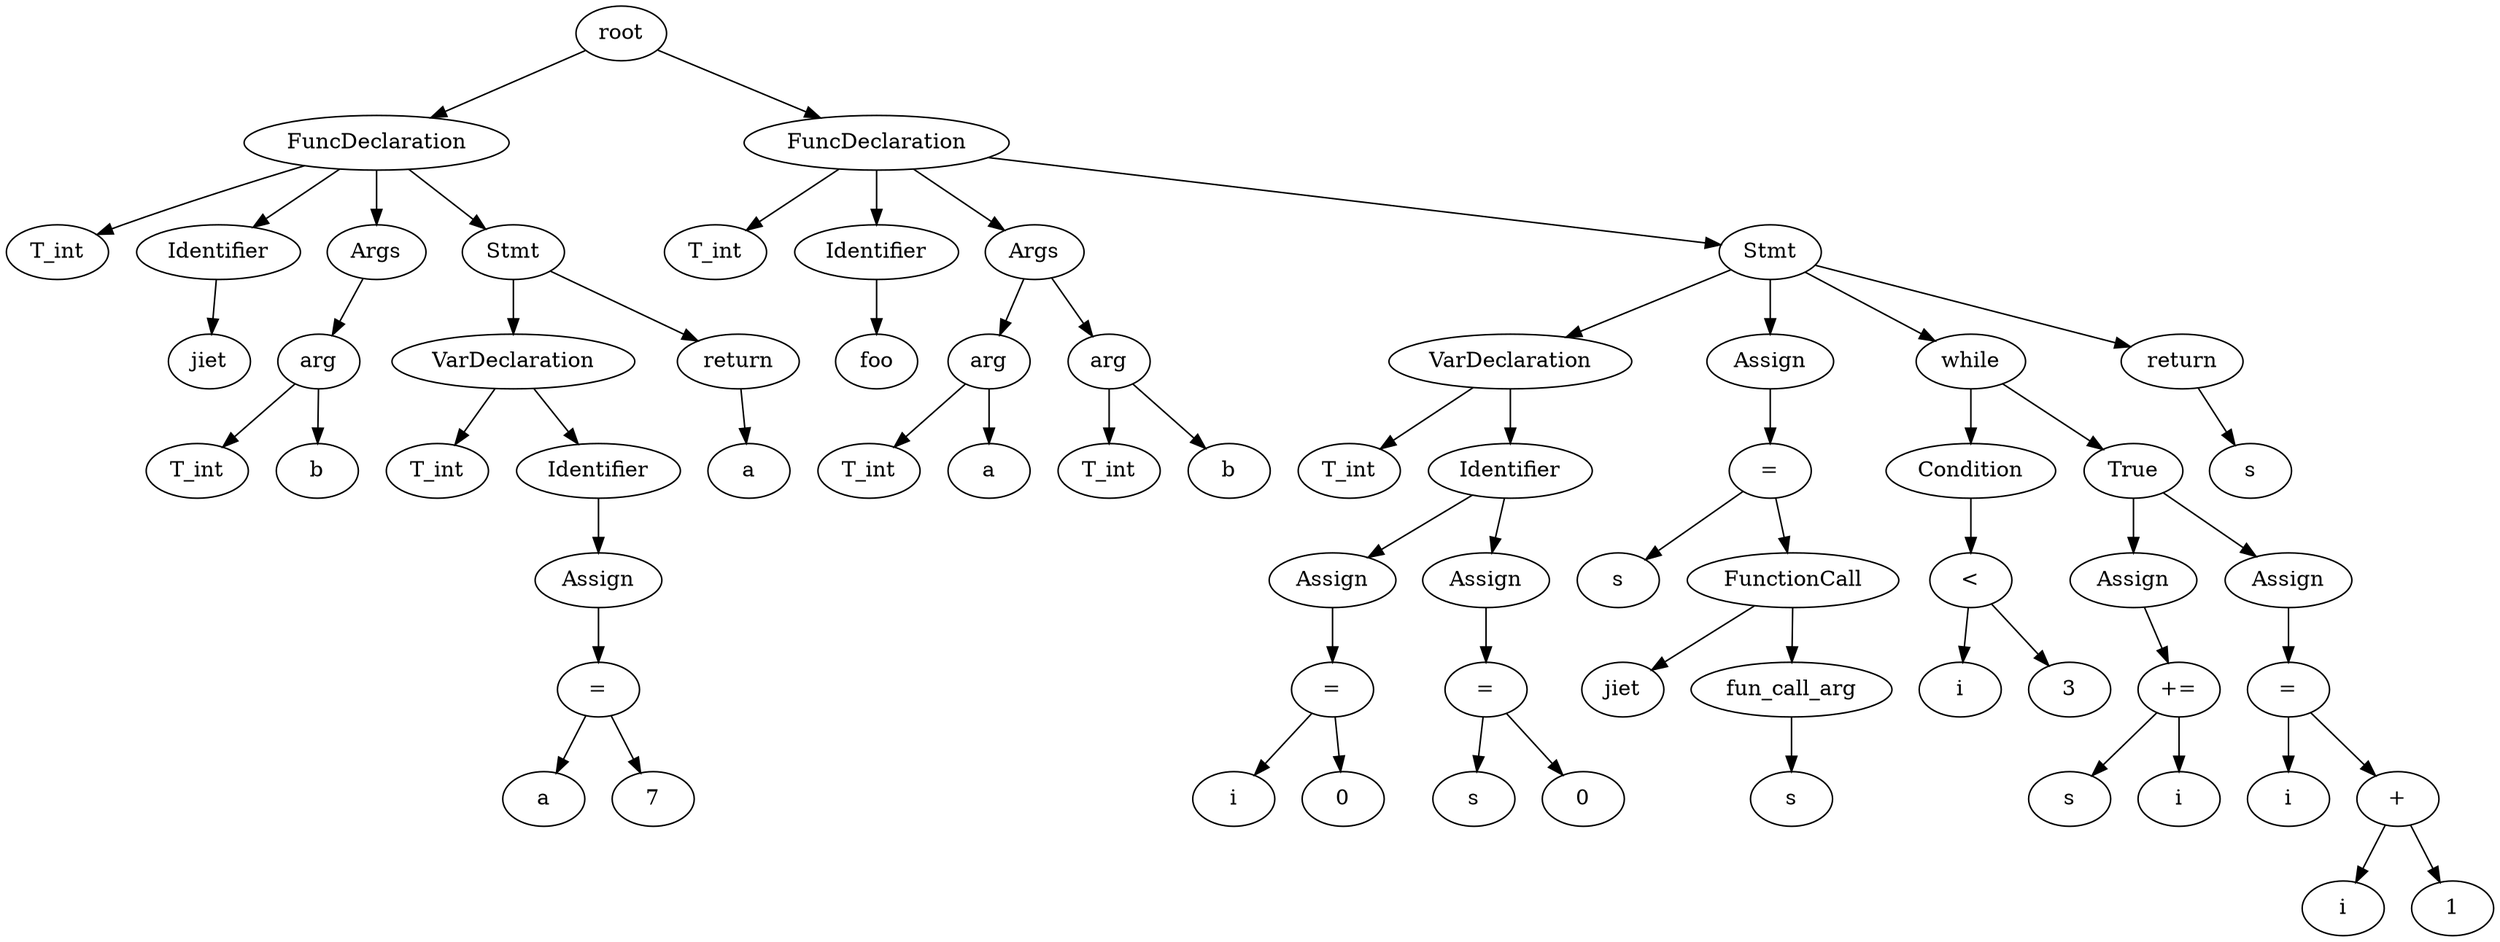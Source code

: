 // root
digraph {
	None [label=root]
	0 [label=FuncDeclaration]
	None -> 0
	1 [label=T_int]
	0 -> 1
	2 [label=Identifier]
	0 -> 2
	3 [label=jiet]
	2 -> 3
	4 [label=Args]
	0 -> 4
	5 [label=arg]
	4 -> 5
	6 [label=T_int]
	5 -> 6
	7 [label=b]
	5 -> 7
	8 [label=Stmt]
	0 -> 8
	9 [label=VarDeclaration]
	8 -> 9
	10 [label=T_int]
	9 -> 10
	11 [label=Identifier]
	9 -> 11
	12 [label=Assign]
	11 -> 12
	14 [label="="]
	12 -> 14
	13 [label=a]
	14 -> 13
	15 [label=7]
	14 -> 15
	16 [label=return]
	8 -> 16
	17 [label=a]
	16 -> 17
	18 [label=FuncDeclaration]
	None -> 18
	19 [label=T_int]
	18 -> 19
	20 [label=Identifier]
	18 -> 20
	21 [label=foo]
	20 -> 21
	22 [label=Args]
	18 -> 22
	23 [label=arg]
	22 -> 23
	24 [label=T_int]
	23 -> 24
	25 [label=a]
	23 -> 25
	26 [label=arg]
	22 -> 26
	27 [label=T_int]
	26 -> 27
	28 [label=b]
	26 -> 28
	29 [label=Stmt]
	18 -> 29
	30 [label=VarDeclaration]
	29 -> 30
	31 [label=T_int]
	30 -> 31
	32 [label=Identifier]
	30 -> 32
	33 [label=Assign]
	32 -> 33
	35 [label="="]
	33 -> 35
	34 [label=i]
	35 -> 34
	36 [label=0]
	35 -> 36
	37 [label=Assign]
	32 -> 37
	39 [label="="]
	37 -> 39
	38 [label=s]
	39 -> 38
	40 [label=0]
	39 -> 40
	41 [label=Assign]
	29 -> 41
	43 [label="="]
	41 -> 43
	42 [label=s]
	43 -> 42
	44 [label=FunctionCall]
	43 -> 44
	45 [label=jiet]
	44 -> 45
	46 [label=fun_call_arg]
	44 -> 46
	47 [label=s]
	46 -> 47
	48 [label=while]
	29 -> 48
	49 [label=Condition]
	48 -> 49
	51 [label="<"]
	49 -> 51
	50 [label=i]
	51 -> 50
	52 [label=3]
	51 -> 52
	53 [label=True]
	48 -> 53
	54 [label=Assign]
	53 -> 54
	56 [label="+="]
	54 -> 56
	55 [label=s]
	56 -> 55
	57 [label=i]
	56 -> 57
	58 [label=Assign]
	53 -> 58
	60 [label="="]
	58 -> 60
	59 [label=i]
	60 -> 59
	62 [label="+"]
	60 -> 62
	61 [label=i]
	62 -> 61
	63 [label=1]
	62 -> 63
	64 [label=return]
	29 -> 64
	65 [label=s]
	64 -> 65
}
